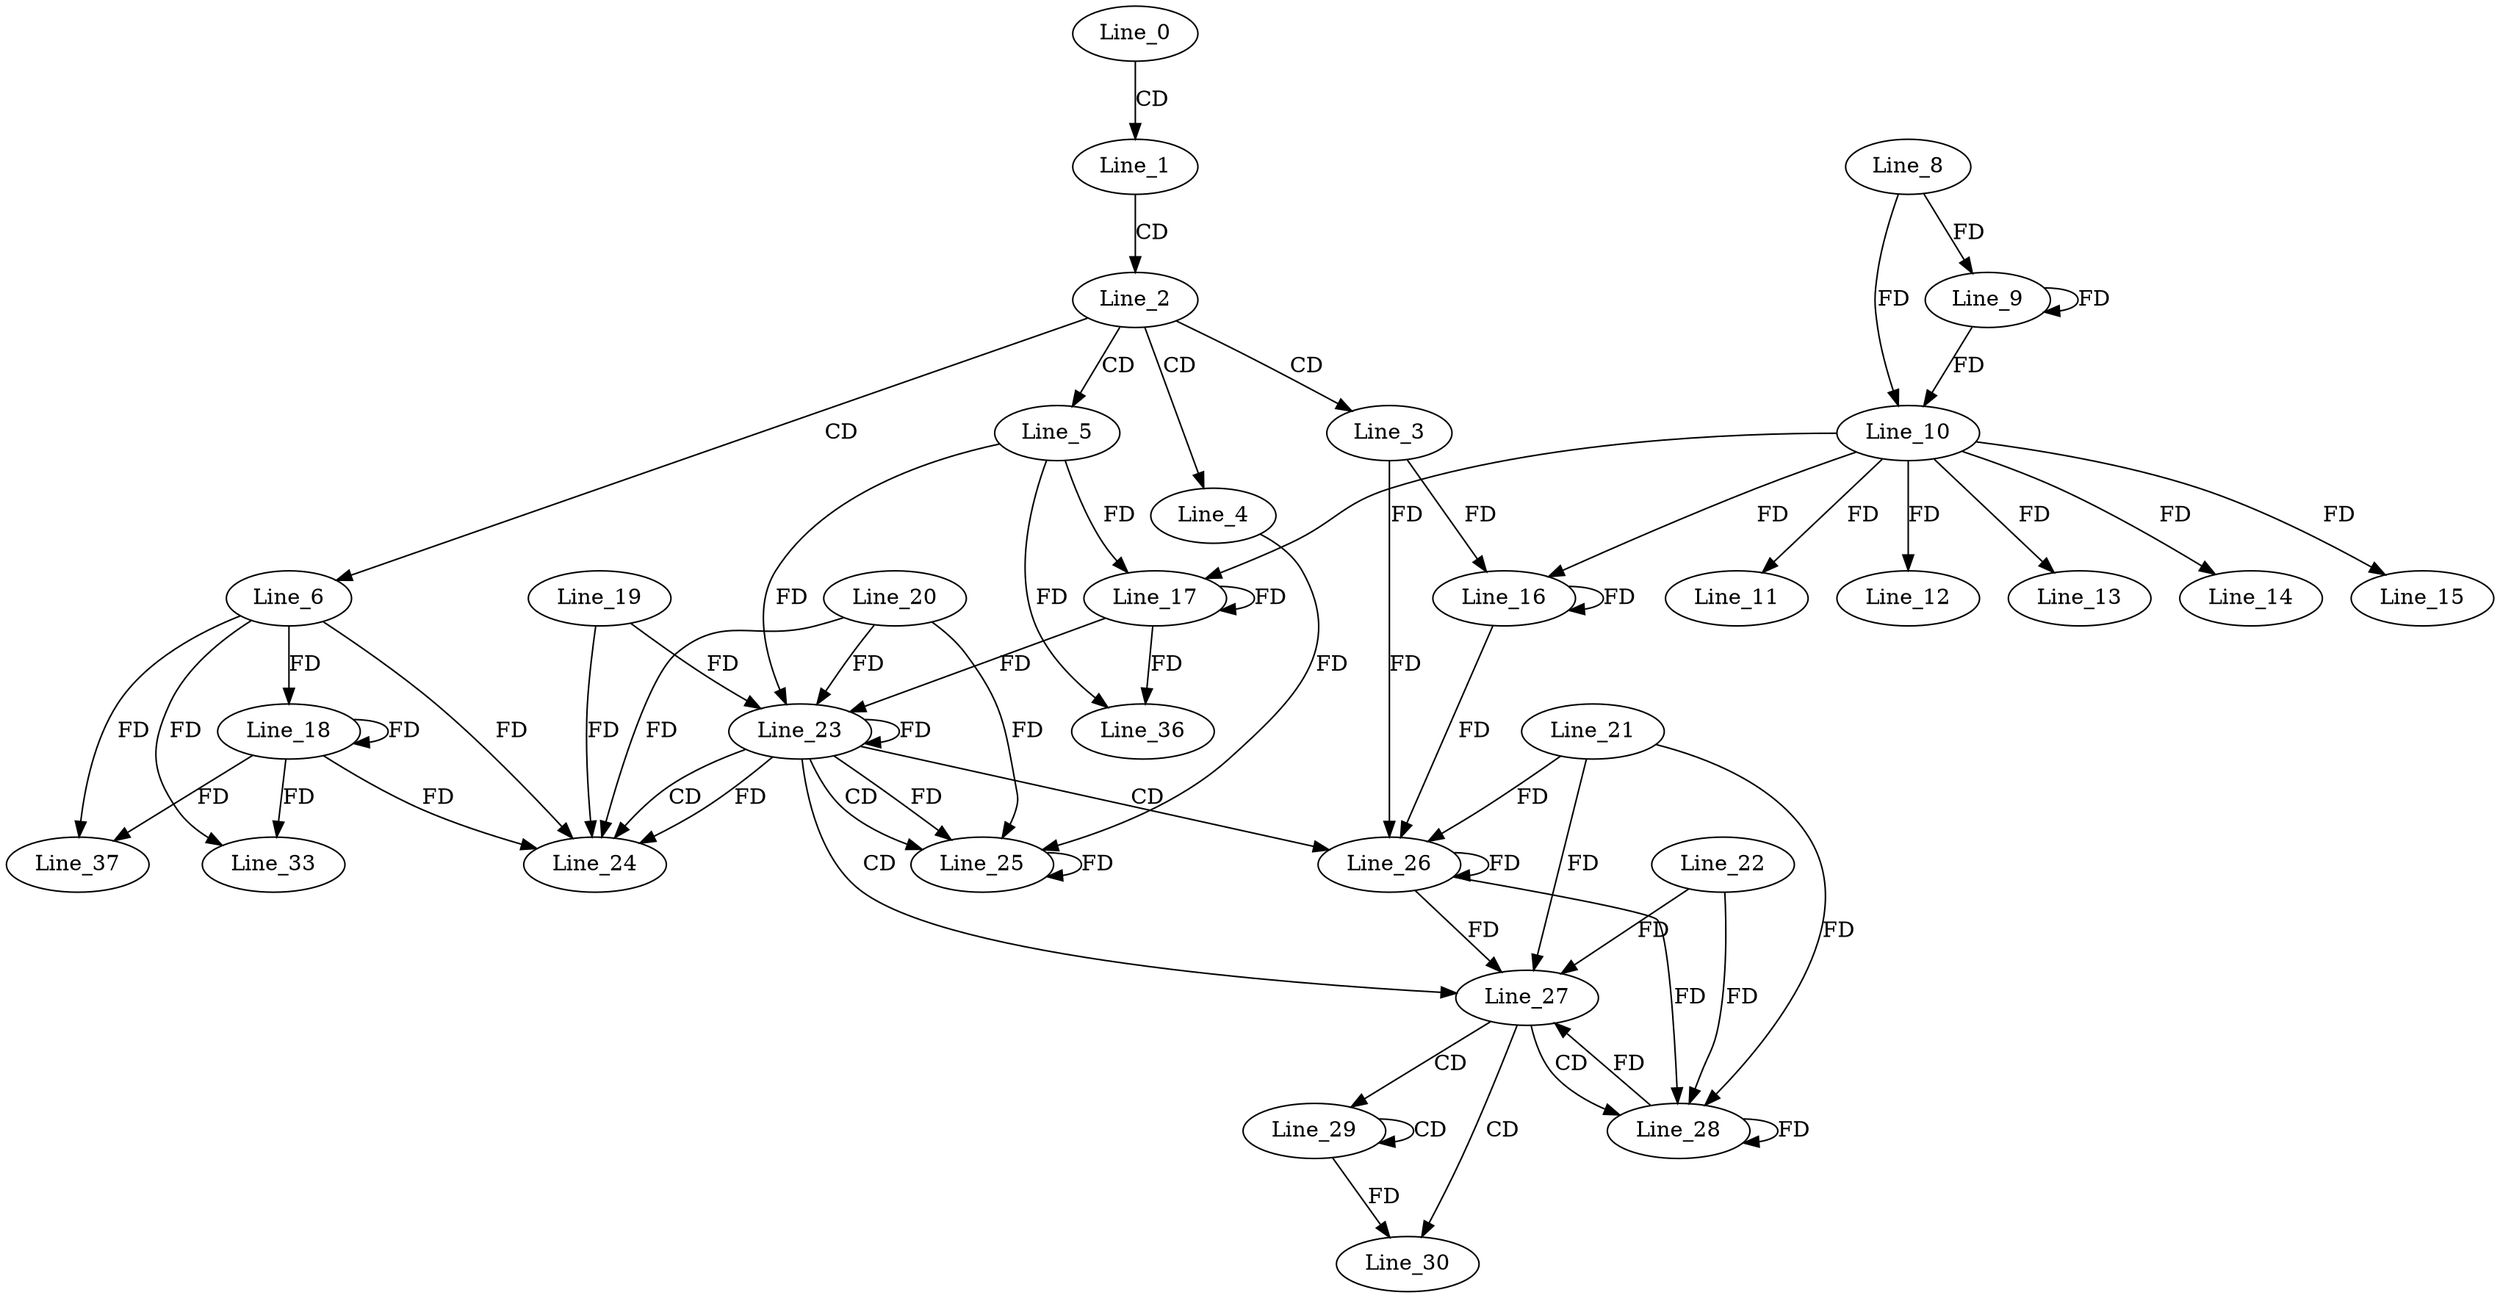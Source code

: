 digraph G {
  Line_0;
  Line_1;
  Line_2;
  Line_3;
  Line_4;
  Line_5;
  Line_6;
  Line_8;
  Line_9;
  Line_10;
  Line_10;
  Line_11;
  Line_12;
  Line_13;
  Line_14;
  Line_15;
  Line_16;
  Line_16;
  Line_17;
  Line_17;
  Line_18;
  Line_23;
  Line_20;
  Line_23;
  Line_19;
  Line_23;
  Line_24;
  Line_25;
  Line_26;
  Line_21;
  Line_27;
  Line_22;
  Line_28;
  Line_29;
  Line_29;
  Line_30;
  Line_33;
  Line_36;
  Line_37;
  Line_0 -> Line_1 [ label="CD" ];
  Line_1 -> Line_2 [ label="CD" ];
  Line_2 -> Line_3 [ label="CD" ];
  Line_2 -> Line_4 [ label="CD" ];
  Line_2 -> Line_5 [ label="CD" ];
  Line_2 -> Line_6 [ label="CD" ];
  Line_8 -> Line_9 [ label="FD" ];
  Line_9 -> Line_9 [ label="FD" ];
  Line_8 -> Line_10 [ label="FD" ];
  Line_9 -> Line_10 [ label="FD" ];
  Line_10 -> Line_11 [ label="FD" ];
  Line_10 -> Line_12 [ label="FD" ];
  Line_10 -> Line_13 [ label="FD" ];
  Line_10 -> Line_14 [ label="FD" ];
  Line_10 -> Line_15 [ label="FD" ];
  Line_3 -> Line_16 [ label="FD" ];
  Line_16 -> Line_16 [ label="FD" ];
  Line_10 -> Line_16 [ label="FD" ];
  Line_5 -> Line_17 [ label="FD" ];
  Line_17 -> Line_17 [ label="FD" ];
  Line_10 -> Line_17 [ label="FD" ];
  Line_6 -> Line_18 [ label="FD" ];
  Line_18 -> Line_18 [ label="FD" ];
  Line_23 -> Line_23 [ label="FD" ];
  Line_20 -> Line_23 [ label="FD" ];
  Line_5 -> Line_23 [ label="FD" ];
  Line_17 -> Line_23 [ label="FD" ];
  Line_19 -> Line_23 [ label="FD" ];
  Line_23 -> Line_24 [ label="CD" ];
  Line_6 -> Line_24 [ label="FD" ];
  Line_18 -> Line_24 [ label="FD" ];
  Line_19 -> Line_24 [ label="FD" ];
  Line_23 -> Line_24 [ label="FD" ];
  Line_20 -> Line_24 [ label="FD" ];
  Line_23 -> Line_25 [ label="CD" ];
  Line_25 -> Line_25 [ label="FD" ];
  Line_4 -> Line_25 [ label="FD" ];
  Line_23 -> Line_25 [ label="FD" ];
  Line_20 -> Line_25 [ label="FD" ];
  Line_23 -> Line_26 [ label="CD" ];
  Line_26 -> Line_26 [ label="FD" ];
  Line_21 -> Line_26 [ label="FD" ];
  Line_3 -> Line_26 [ label="FD" ];
  Line_16 -> Line_26 [ label="FD" ];
  Line_23 -> Line_27 [ label="CD" ];
  Line_22 -> Line_27 [ label="FD" ];
  Line_26 -> Line_27 [ label="FD" ];
  Line_21 -> Line_27 [ label="FD" ];
  Line_27 -> Line_28 [ label="CD" ];
  Line_28 -> Line_28 [ label="FD" ];
  Line_22 -> Line_28 [ label="FD" ];
  Line_26 -> Line_28 [ label="FD" ];
  Line_21 -> Line_28 [ label="FD" ];
  Line_27 -> Line_29 [ label="CD" ];
  Line_29 -> Line_29 [ label="CD" ];
  Line_27 -> Line_30 [ label="CD" ];
  Line_29 -> Line_30 [ label="FD" ];
  Line_6 -> Line_33 [ label="FD" ];
  Line_18 -> Line_33 [ label="FD" ];
  Line_5 -> Line_36 [ label="FD" ];
  Line_17 -> Line_36 [ label="FD" ];
  Line_6 -> Line_37 [ label="FD" ];
  Line_18 -> Line_37 [ label="FD" ];
  Line_28 -> Line_27 [ label="FD" ];
}
